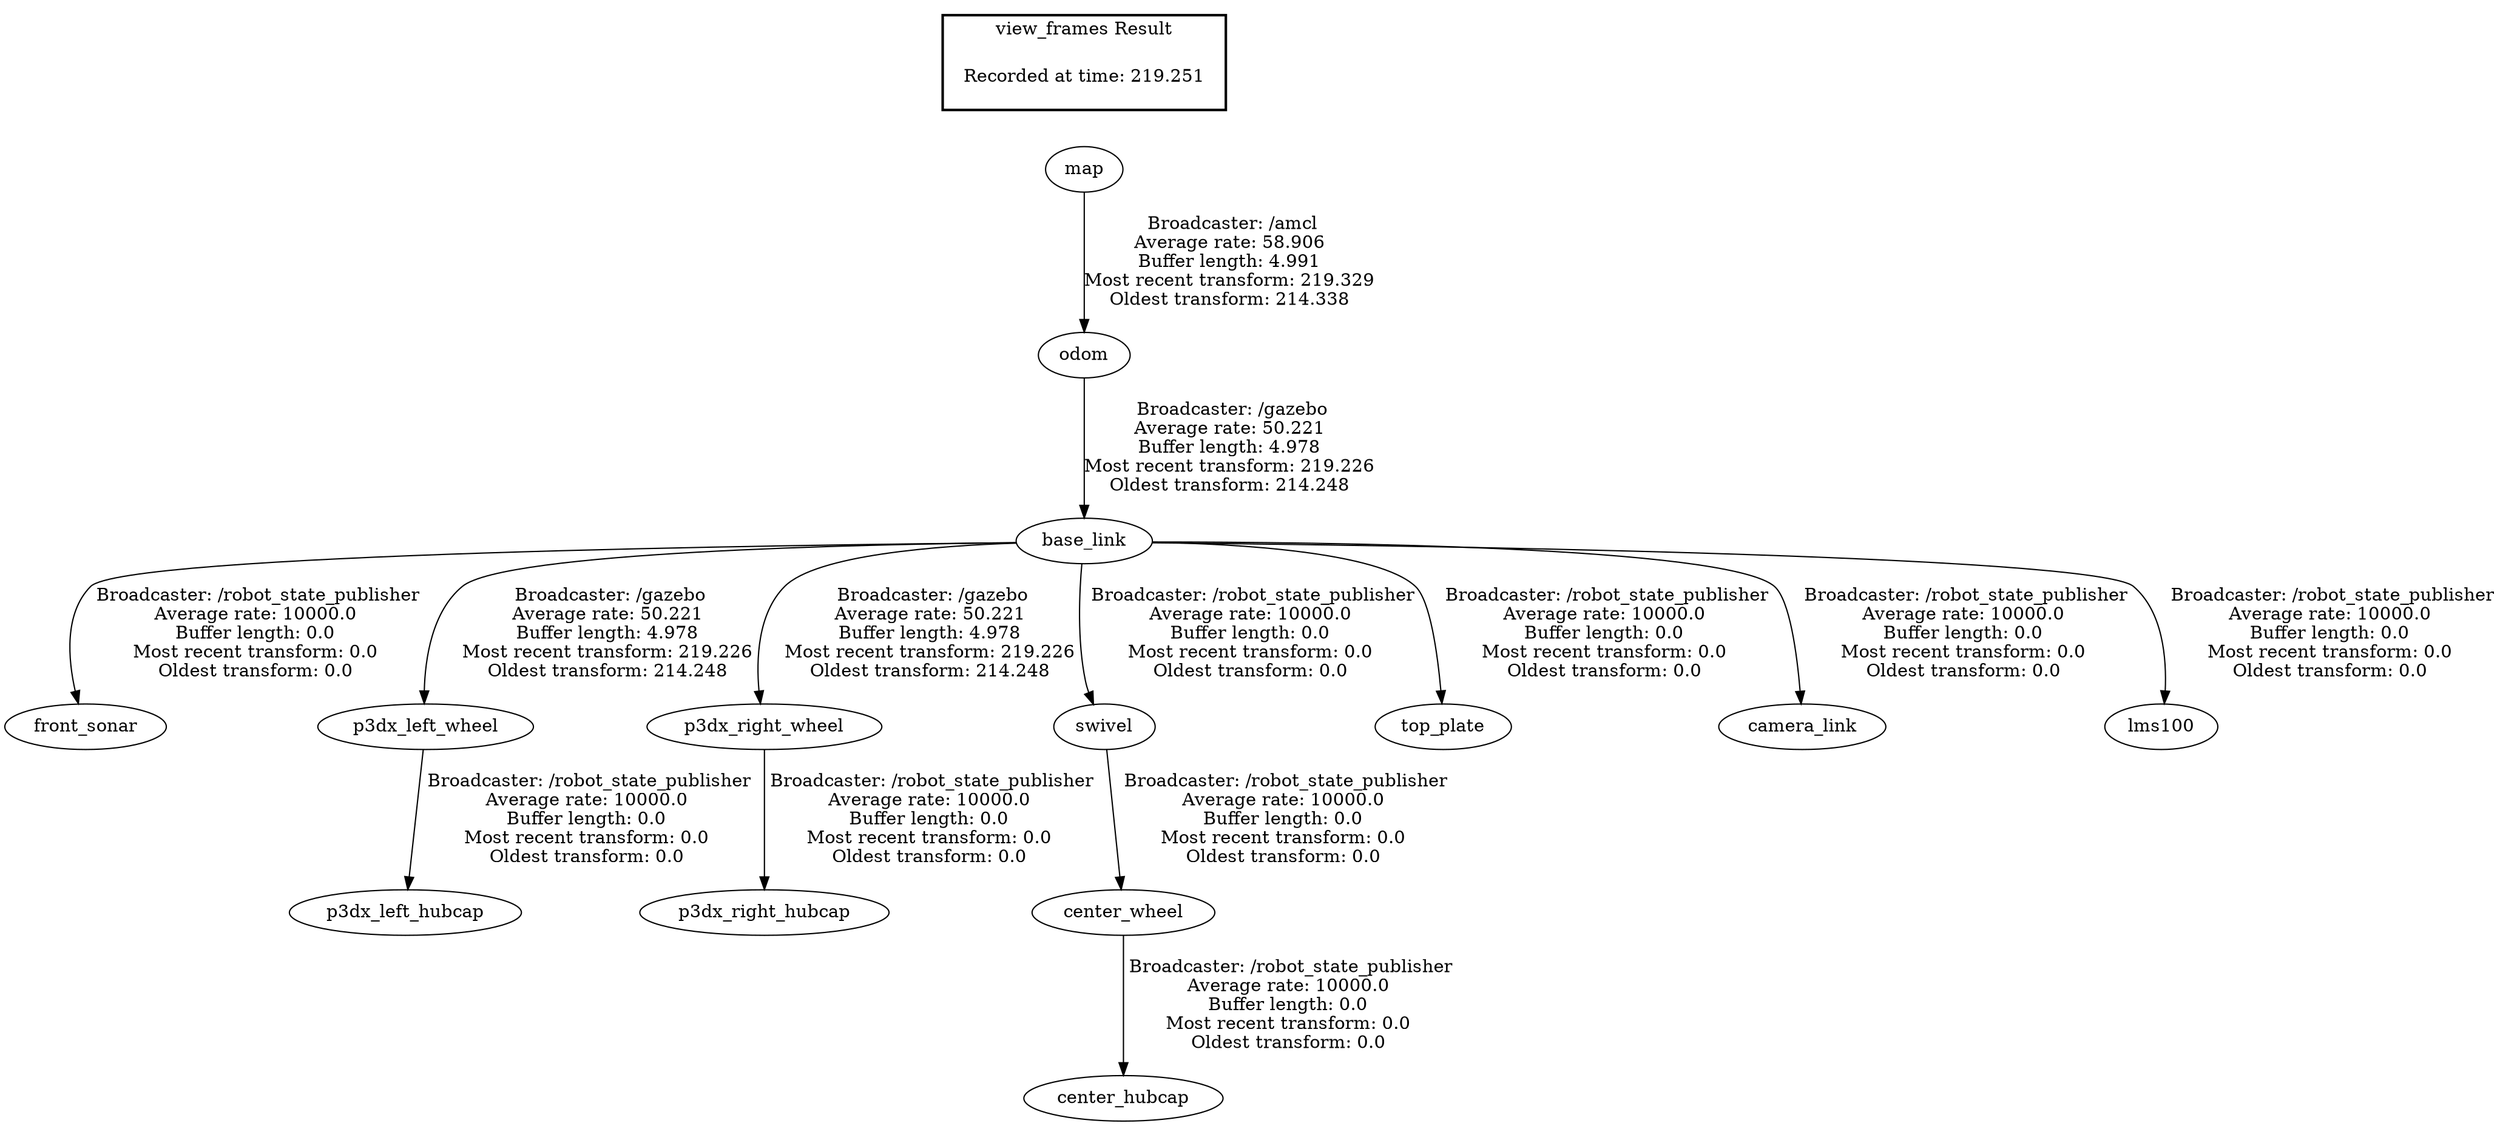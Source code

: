 digraph G {
"base_link" -> "front_sonar"[label=" Broadcaster: /robot_state_publisher\nAverage rate: 10000.0\nBuffer length: 0.0\nMost recent transform: 0.0\nOldest transform: 0.0\n"];
"odom" -> "base_link"[label=" Broadcaster: /gazebo\nAverage rate: 50.221\nBuffer length: 4.978\nMost recent transform: 219.226\nOldest transform: 214.248\n"];
"p3dx_left_wheel" -> "p3dx_left_hubcap"[label=" Broadcaster: /robot_state_publisher\nAverage rate: 10000.0\nBuffer length: 0.0\nMost recent transform: 0.0\nOldest transform: 0.0\n"];
"base_link" -> "p3dx_left_wheel"[label=" Broadcaster: /gazebo\nAverage rate: 50.221\nBuffer length: 4.978\nMost recent transform: 219.226\nOldest transform: 214.248\n"];
"p3dx_right_wheel" -> "p3dx_right_hubcap"[label=" Broadcaster: /robot_state_publisher\nAverage rate: 10000.0\nBuffer length: 0.0\nMost recent transform: 0.0\nOldest transform: 0.0\n"];
"base_link" -> "p3dx_right_wheel"[label=" Broadcaster: /gazebo\nAverage rate: 50.221\nBuffer length: 4.978\nMost recent transform: 219.226\nOldest transform: 214.248\n"];
"base_link" -> "swivel"[label=" Broadcaster: /robot_state_publisher\nAverage rate: 10000.0\nBuffer length: 0.0\nMost recent transform: 0.0\nOldest transform: 0.0\n"];
"base_link" -> "top_plate"[label=" Broadcaster: /robot_state_publisher\nAverage rate: 10000.0\nBuffer length: 0.0\nMost recent transform: 0.0\nOldest transform: 0.0\n"];
"base_link" -> "camera_link"[label=" Broadcaster: /robot_state_publisher\nAverage rate: 10000.0\nBuffer length: 0.0\nMost recent transform: 0.0\nOldest transform: 0.0\n"];
"center_wheel" -> "center_hubcap"[label=" Broadcaster: /robot_state_publisher\nAverage rate: 10000.0\nBuffer length: 0.0\nMost recent transform: 0.0\nOldest transform: 0.0\n"];
"swivel" -> "center_wheel"[label=" Broadcaster: /robot_state_publisher\nAverage rate: 10000.0\nBuffer length: 0.0\nMost recent transform: 0.0\nOldest transform: 0.0\n"];
"base_link" -> "lms100"[label=" Broadcaster: /robot_state_publisher\nAverage rate: 10000.0\nBuffer length: 0.0\nMost recent transform: 0.0\nOldest transform: 0.0\n"];
"map" -> "odom"[label=" Broadcaster: /amcl\nAverage rate: 58.906\nBuffer length: 4.991\nMost recent transform: 219.329\nOldest transform: 214.338\n"];
edge [style=invis];
 subgraph cluster_legend { style=bold; color=black; label ="view_frames Result";
"Recorded at time: 219.251"[ shape=plaintext ] ;
}->"map";
}